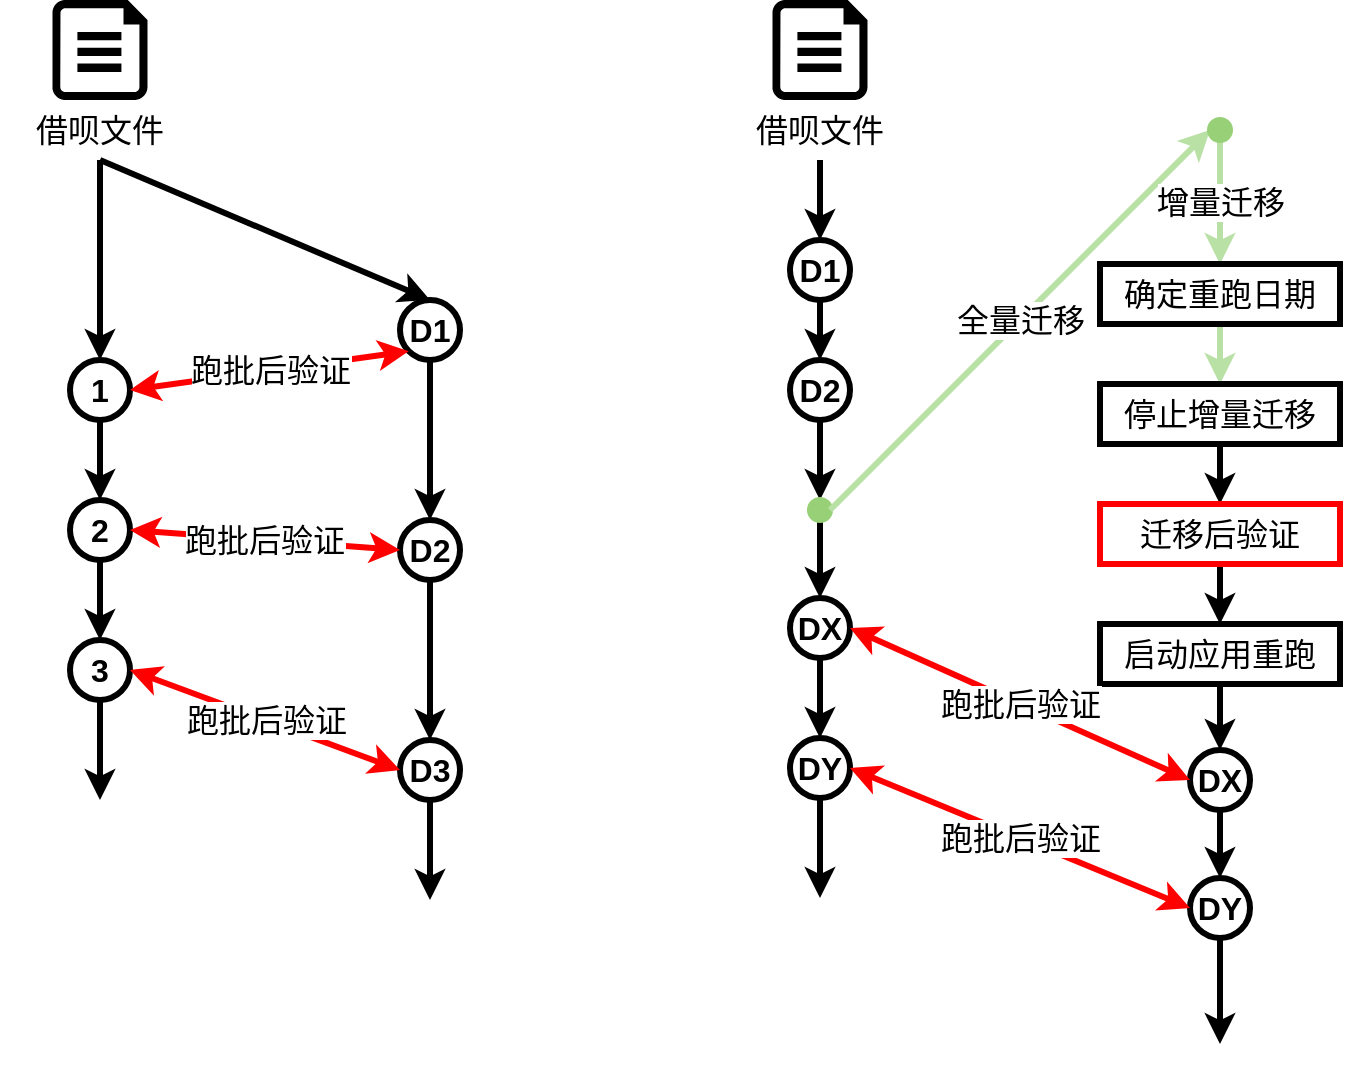 <mxfile version="16.5.1" type="device"><diagram id="KiP89x7n7wauUc2xauf6" name="第 1 页"><mxGraphModel dx="946" dy="725" grid="1" gridSize="10" guides="1" tooltips="1" connect="1" arrows="1" fold="1" page="1" pageScale="1" pageWidth="827" pageHeight="1169" math="0" shadow="0"><root><mxCell id="0"/><mxCell id="1" parent="0"/><mxCell id="rrhmVA4uLRlzDz4WqlKh-4" style="edgeStyle=orthogonalEdgeStyle;rounded=0;orthogonalLoop=1;jettySize=auto;html=1;fontSize=16;strokeWidth=3;" edge="1" parent="1" source="rrhmVA4uLRlzDz4WqlKh-1" target="rrhmVA4uLRlzDz4WqlKh-3"><mxGeometry relative="1" as="geometry"/></mxCell><mxCell id="rrhmVA4uLRlzDz4WqlKh-1" value="1" style="ellipse;whiteSpace=wrap;html=1;aspect=fixed;fontSize=16;fontStyle=1;strokeWidth=3;" vertex="1" parent="1"><mxGeometry x="135" y="190" width="30" height="30" as="geometry"/></mxCell><mxCell id="rrhmVA4uLRlzDz4WqlKh-6" style="edgeStyle=orthogonalEdgeStyle;rounded=0;orthogonalLoop=1;jettySize=auto;html=1;fontSize=16;strokeWidth=3;" edge="1" parent="1" source="rrhmVA4uLRlzDz4WqlKh-3" target="rrhmVA4uLRlzDz4WqlKh-5"><mxGeometry relative="1" as="geometry"/></mxCell><mxCell id="rrhmVA4uLRlzDz4WqlKh-3" value="2" style="ellipse;whiteSpace=wrap;html=1;aspect=fixed;fontSize=16;fontStyle=1;strokeWidth=3;" vertex="1" parent="1"><mxGeometry x="135" y="260" width="30" height="30" as="geometry"/></mxCell><mxCell id="rrhmVA4uLRlzDz4WqlKh-5" value="3" style="ellipse;whiteSpace=wrap;html=1;aspect=fixed;fontSize=16;fontStyle=1;strokeWidth=3;" vertex="1" parent="1"><mxGeometry x="135" y="330" width="30" height="30" as="geometry"/></mxCell><mxCell id="rrhmVA4uLRlzDz4WqlKh-7" style="edgeStyle=orthogonalEdgeStyle;rounded=0;orthogonalLoop=1;jettySize=auto;html=1;fontSize=16;strokeWidth=3;" edge="1" parent="1" source="rrhmVA4uLRlzDz4WqlKh-8" target="rrhmVA4uLRlzDz4WqlKh-10"><mxGeometry relative="1" as="geometry"/></mxCell><mxCell id="rrhmVA4uLRlzDz4WqlKh-8" value="D1" style="ellipse;whiteSpace=wrap;html=1;aspect=fixed;fontSize=16;fontStyle=1;strokeWidth=3;" vertex="1" parent="1"><mxGeometry x="300" y="160" width="30" height="30" as="geometry"/></mxCell><mxCell id="rrhmVA4uLRlzDz4WqlKh-9" style="edgeStyle=orthogonalEdgeStyle;rounded=0;orthogonalLoop=1;jettySize=auto;html=1;fontSize=16;strokeWidth=3;" edge="1" parent="1" source="rrhmVA4uLRlzDz4WqlKh-10" target="rrhmVA4uLRlzDz4WqlKh-11"><mxGeometry relative="1" as="geometry"/></mxCell><mxCell id="rrhmVA4uLRlzDz4WqlKh-10" value="D2" style="ellipse;whiteSpace=wrap;html=1;aspect=fixed;fontSize=16;fontStyle=1;strokeWidth=3;" vertex="1" parent="1"><mxGeometry x="300" y="270" width="30" height="30" as="geometry"/></mxCell><mxCell id="rrhmVA4uLRlzDz4WqlKh-11" value="D3" style="ellipse;whiteSpace=wrap;html=1;aspect=fixed;fontSize=16;fontStyle=1;strokeWidth=3;" vertex="1" parent="1"><mxGeometry x="300" y="380" width="30" height="30" as="geometry"/></mxCell><mxCell id="rrhmVA4uLRlzDz4WqlKh-15" value="" style="group" vertex="1" connectable="0" parent="1"><mxGeometry x="100" y="10" width="100" height="80" as="geometry"/></mxCell><mxCell id="rrhmVA4uLRlzDz4WqlKh-13" value="" style="verticalLabelPosition=bottom;html=1;verticalAlign=top;align=center;strokeColor=none;fillColor=#000000;shape=mxgraph.azure.cloud_services_configuration_file;pointerEvents=1;fontSize=16;" vertex="1" parent="rrhmVA4uLRlzDz4WqlKh-15"><mxGeometry x="26.25" width="47.5" height="50" as="geometry"/></mxCell><mxCell id="rrhmVA4uLRlzDz4WqlKh-14" value="借呗文件" style="text;html=1;strokeColor=none;fillColor=none;align=center;verticalAlign=middle;whiteSpace=wrap;rounded=0;fontSize=16;" vertex="1" parent="rrhmVA4uLRlzDz4WqlKh-15"><mxGeometry y="50" width="100" height="30" as="geometry"/></mxCell><mxCell id="rrhmVA4uLRlzDz4WqlKh-16" value="" style="endArrow=classic;html=1;rounded=0;fontSize=16;exitX=0.5;exitY=1;exitDx=0;exitDy=0;entryX=0.5;entryY=0;entryDx=0;entryDy=0;strokeWidth=3;" edge="1" parent="1" source="rrhmVA4uLRlzDz4WqlKh-14" target="rrhmVA4uLRlzDz4WqlKh-1"><mxGeometry width="50" height="50" relative="1" as="geometry"><mxPoint x="210" y="70" as="sourcePoint"/><mxPoint x="370" y="200" as="targetPoint"/></mxGeometry></mxCell><mxCell id="rrhmVA4uLRlzDz4WqlKh-19" value="" style="endArrow=classic;html=1;rounded=0;fontSize=16;exitX=0.5;exitY=1;exitDx=0;exitDy=0;entryX=0.5;entryY=0;entryDx=0;entryDy=0;strokeWidth=3;" edge="1" parent="1" source="rrhmVA4uLRlzDz4WqlKh-14" target="rrhmVA4uLRlzDz4WqlKh-8"><mxGeometry width="50" height="50" relative="1" as="geometry"><mxPoint x="210" y="220" as="sourcePoint"/><mxPoint x="260" y="170" as="targetPoint"/></mxGeometry></mxCell><mxCell id="rrhmVA4uLRlzDz4WqlKh-21" value="跑批后验证" style="endArrow=classic;startArrow=classic;html=1;rounded=0;fontSize=16;strokeWidth=3;exitX=1;exitY=0.5;exitDx=0;exitDy=0;entryX=0;entryY=1;entryDx=0;entryDy=0;strokeColor=#FF0000;" edge="1" parent="1" source="rrhmVA4uLRlzDz4WqlKh-1" target="rrhmVA4uLRlzDz4WqlKh-8"><mxGeometry width="50" height="50" relative="1" as="geometry"><mxPoint x="320" y="170" as="sourcePoint"/><mxPoint x="390" y="110" as="targetPoint"/></mxGeometry></mxCell><mxCell id="rrhmVA4uLRlzDz4WqlKh-22" value="跑批后验证" style="endArrow=classic;startArrow=classic;html=1;rounded=0;fontSize=16;strokeWidth=3;exitX=1;exitY=0.5;exitDx=0;exitDy=0;entryX=0;entryY=0.5;entryDx=0;entryDy=0;strokeColor=#FF0000;" edge="1" parent="1" source="rrhmVA4uLRlzDz4WqlKh-3" target="rrhmVA4uLRlzDz4WqlKh-10"><mxGeometry width="50" height="50" relative="1" as="geometry"><mxPoint x="80" y="195" as="sourcePoint"/><mxPoint x="124.393" y="165.607" as="targetPoint"/></mxGeometry></mxCell><mxCell id="rrhmVA4uLRlzDz4WqlKh-23" value="跑批后验证" style="endArrow=classic;startArrow=classic;html=1;rounded=0;fontSize=16;strokeWidth=3;exitX=1;exitY=0.5;exitDx=0;exitDy=0;entryX=0;entryY=0.5;entryDx=0;entryDy=0;strokeColor=#FF0000;" edge="1" parent="1" source="rrhmVA4uLRlzDz4WqlKh-5" target="rrhmVA4uLRlzDz4WqlKh-11"><mxGeometry width="50" height="50" relative="1" as="geometry"><mxPoint x="90" y="205" as="sourcePoint"/><mxPoint x="134.393" y="175.607" as="targetPoint"/></mxGeometry></mxCell><mxCell id="rrhmVA4uLRlzDz4WqlKh-24" value="" style="endArrow=classic;html=1;rounded=0;fontSize=16;strokeWidth=3;exitX=0.5;exitY=1;exitDx=0;exitDy=0;" edge="1" parent="1" source="rrhmVA4uLRlzDz4WqlKh-5"><mxGeometry width="50" height="50" relative="1" as="geometry"><mxPoint x="135" y="530" as="sourcePoint"/><mxPoint x="150" y="410" as="targetPoint"/></mxGeometry></mxCell><mxCell id="rrhmVA4uLRlzDz4WqlKh-25" value="" style="endArrow=classic;html=1;rounded=0;fontSize=16;strokeWidth=3;exitX=0.5;exitY=1;exitDx=0;exitDy=0;" edge="1" parent="1" source="rrhmVA4uLRlzDz4WqlKh-11"><mxGeometry width="50" height="50" relative="1" as="geometry"><mxPoint x="205" y="380" as="sourcePoint"/><mxPoint x="315" y="460" as="targetPoint"/></mxGeometry></mxCell><mxCell id="rrhmVA4uLRlzDz4WqlKh-73" style="edgeStyle=orthogonalEdgeStyle;rounded=0;orthogonalLoop=1;jettySize=auto;html=1;fontSize=16;strokeWidth=3;" edge="1" parent="1" source="rrhmVA4uLRlzDz4WqlKh-74" target="rrhmVA4uLRlzDz4WqlKh-76"><mxGeometry relative="1" as="geometry"/></mxCell><mxCell id="rrhmVA4uLRlzDz4WqlKh-74" value="D1" style="ellipse;whiteSpace=wrap;html=1;aspect=fixed;fontSize=16;fontStyle=1;strokeWidth=3;" vertex="1" parent="1"><mxGeometry x="495" y="130" width="30" height="30" as="geometry"/></mxCell><mxCell id="rrhmVA4uLRlzDz4WqlKh-95" style="edgeStyle=orthogonalEdgeStyle;rounded=0;orthogonalLoop=1;jettySize=auto;html=1;entryX=0.5;entryY=0;entryDx=0;entryDy=0;fontSize=16;strokeWidth=3;" edge="1" parent="1" source="rrhmVA4uLRlzDz4WqlKh-76" target="rrhmVA4uLRlzDz4WqlKh-90"><mxGeometry relative="1" as="geometry"/></mxCell><mxCell id="rrhmVA4uLRlzDz4WqlKh-76" value="D2" style="ellipse;whiteSpace=wrap;html=1;aspect=fixed;fontSize=16;fontStyle=1;strokeWidth=3;" vertex="1" parent="1"><mxGeometry x="495" y="190" width="30" height="30" as="geometry"/></mxCell><mxCell id="rrhmVA4uLRlzDz4WqlKh-78" value="" style="group" vertex="1" connectable="0" parent="1"><mxGeometry x="460" y="10" width="100" height="80" as="geometry"/></mxCell><mxCell id="rrhmVA4uLRlzDz4WqlKh-79" value="" style="verticalLabelPosition=bottom;html=1;verticalAlign=top;align=center;strokeColor=none;fillColor=#000000;shape=mxgraph.azure.cloud_services_configuration_file;pointerEvents=1;fontSize=16;" vertex="1" parent="rrhmVA4uLRlzDz4WqlKh-78"><mxGeometry x="26.25" width="47.5" height="50" as="geometry"/></mxCell><mxCell id="rrhmVA4uLRlzDz4WqlKh-80" value="借呗文件" style="text;html=1;strokeColor=none;fillColor=none;align=center;verticalAlign=middle;whiteSpace=wrap;rounded=0;fontSize=16;" vertex="1" parent="rrhmVA4uLRlzDz4WqlKh-78"><mxGeometry y="50" width="100" height="30" as="geometry"/></mxCell><mxCell id="rrhmVA4uLRlzDz4WqlKh-82" value="" style="endArrow=classic;html=1;rounded=0;fontSize=16;exitX=0.5;exitY=1;exitDx=0;exitDy=0;entryX=0.5;entryY=0;entryDx=0;entryDy=0;strokeWidth=3;" edge="1" parent="1" source="rrhmVA4uLRlzDz4WqlKh-80" target="rrhmVA4uLRlzDz4WqlKh-74"><mxGeometry width="50" height="50" relative="1" as="geometry"><mxPoint x="570" y="220" as="sourcePoint"/><mxPoint x="620" y="170" as="targetPoint"/></mxGeometry></mxCell><mxCell id="rrhmVA4uLRlzDz4WqlKh-96" style="edgeStyle=orthogonalEdgeStyle;rounded=0;orthogonalLoop=1;jettySize=auto;html=1;entryX=0.5;entryY=0;entryDx=0;entryDy=0;fontSize=16;strokeWidth=3;" edge="1" parent="1" source="rrhmVA4uLRlzDz4WqlKh-90" target="rrhmVA4uLRlzDz4WqlKh-115"><mxGeometry relative="1" as="geometry"><mxPoint x="510" y="320" as="targetPoint"/></mxGeometry></mxCell><mxCell id="rrhmVA4uLRlzDz4WqlKh-90" value="" style="ellipse;whiteSpace=wrap;html=1;aspect=fixed;fontSize=16;fontStyle=1;strokeWidth=3;strokeColor=#97D077;fillColor=#97D077;" vertex="1" parent="1"><mxGeometry x="505" y="260" width="10" height="10" as="geometry"/></mxCell><mxCell id="rrhmVA4uLRlzDz4WqlKh-97" value="全量迁移" style="endArrow=classic;html=1;rounded=0;fontSize=16;strokeWidth=3;exitX=1;exitY=0.5;exitDx=0;exitDy=0;strokeColor=#B9E0A5;entryX=0;entryY=0.5;entryDx=0;entryDy=0;" edge="1" parent="1" source="rrhmVA4uLRlzDz4WqlKh-90" target="rrhmVA4uLRlzDz4WqlKh-99"><mxGeometry width="50" height="50" relative="1" as="geometry"><mxPoint x="570" y="370" as="sourcePoint"/><mxPoint x="610" y="335" as="targetPoint"/></mxGeometry></mxCell><mxCell id="rrhmVA4uLRlzDz4WqlKh-103" value="增量迁移" style="edgeStyle=orthogonalEdgeStyle;rounded=0;orthogonalLoop=1;jettySize=auto;html=1;fontSize=16;strokeColor=#B9E0A5;strokeWidth=3;entryX=0.5;entryY=0;entryDx=0;entryDy=0;" edge="1" parent="1" source="rrhmVA4uLRlzDz4WqlKh-99" target="rrhmVA4uLRlzDz4WqlKh-108"><mxGeometry relative="1" as="geometry"><mxPoint x="735" y="150" as="targetPoint"/></mxGeometry></mxCell><mxCell id="rrhmVA4uLRlzDz4WqlKh-99" value="" style="ellipse;whiteSpace=wrap;html=1;aspect=fixed;fontSize=16;fontStyle=1;strokeWidth=3;strokeColor=#97D077;fillColor=#97D077;" vertex="1" parent="1"><mxGeometry x="705" y="70" width="10" height="10" as="geometry"/></mxCell><mxCell id="rrhmVA4uLRlzDz4WqlKh-106" style="edgeStyle=orthogonalEdgeStyle;rounded=0;orthogonalLoop=1;jettySize=auto;html=1;fontSize=16;strokeColor=#000000;strokeWidth=3;" edge="1" parent="1" source="rrhmVA4uLRlzDz4WqlKh-101" target="rrhmVA4uLRlzDz4WqlKh-105"><mxGeometry relative="1" as="geometry"/></mxCell><mxCell id="rrhmVA4uLRlzDz4WqlKh-101" value="DX" style="ellipse;whiteSpace=wrap;html=1;aspect=fixed;fontSize=16;fontStyle=1;strokeWidth=3;" vertex="1" parent="1"><mxGeometry x="695" y="385" width="30" height="30" as="geometry"/></mxCell><mxCell id="rrhmVA4uLRlzDz4WqlKh-105" value="DY" style="ellipse;whiteSpace=wrap;html=1;aspect=fixed;fontSize=16;fontStyle=1;strokeWidth=3;" vertex="1" parent="1"><mxGeometry x="695" y="449" width="30" height="30" as="geometry"/></mxCell><mxCell id="rrhmVA4uLRlzDz4WqlKh-111" style="edgeStyle=orthogonalEdgeStyle;rounded=0;orthogonalLoop=1;jettySize=auto;html=1;entryX=0.5;entryY=0;entryDx=0;entryDy=0;fontSize=16;strokeColor=#B9E0A5;strokeWidth=3;" edge="1" parent="1" source="rrhmVA4uLRlzDz4WqlKh-108" target="rrhmVA4uLRlzDz4WqlKh-109"><mxGeometry relative="1" as="geometry"/></mxCell><mxCell id="rrhmVA4uLRlzDz4WqlKh-108" value="确定重跑日期" style="rounded=0;whiteSpace=wrap;html=1;fontSize=16;strokeColor=#000000;strokeWidth=3;fillColor=none;" vertex="1" parent="1"><mxGeometry x="650" y="142" width="120" height="30" as="geometry"/></mxCell><mxCell id="rrhmVA4uLRlzDz4WqlKh-126" style="edgeStyle=orthogonalEdgeStyle;rounded=0;orthogonalLoop=1;jettySize=auto;html=1;entryX=0.5;entryY=0;entryDx=0;entryDy=0;fontSize=16;strokeColor=#000000;strokeWidth=3;" edge="1" parent="1" source="rrhmVA4uLRlzDz4WqlKh-109" target="rrhmVA4uLRlzDz4WqlKh-125"><mxGeometry relative="1" as="geometry"/></mxCell><mxCell id="rrhmVA4uLRlzDz4WqlKh-109" value="停止增量迁移" style="rounded=0;whiteSpace=wrap;html=1;fontSize=16;strokeColor=#000000;strokeWidth=3;fillColor=none;" vertex="1" parent="1"><mxGeometry x="650" y="202" width="120" height="30" as="geometry"/></mxCell><mxCell id="rrhmVA4uLRlzDz4WqlKh-114" style="edgeStyle=orthogonalEdgeStyle;rounded=0;orthogonalLoop=1;jettySize=auto;html=1;entryX=0.5;entryY=0;entryDx=0;entryDy=0;fontSize=16;strokeColor=#000000;strokeWidth=3;" edge="1" parent="1" source="rrhmVA4uLRlzDz4WqlKh-112" target="rrhmVA4uLRlzDz4WqlKh-101"><mxGeometry relative="1" as="geometry"/></mxCell><mxCell id="rrhmVA4uLRlzDz4WqlKh-112" value="启动应用重跑" style="rounded=0;whiteSpace=wrap;html=1;fontSize=16;strokeColor=#000000;strokeWidth=3;fillColor=none;" vertex="1" parent="1"><mxGeometry x="650" y="322" width="120" height="30" as="geometry"/></mxCell><mxCell id="rrhmVA4uLRlzDz4WqlKh-117" style="edgeStyle=orthogonalEdgeStyle;rounded=0;orthogonalLoop=1;jettySize=auto;html=1;entryX=0.5;entryY=0;entryDx=0;entryDy=0;fontSize=16;strokeColor=#000000;strokeWidth=3;" edge="1" parent="1" source="rrhmVA4uLRlzDz4WqlKh-115" target="rrhmVA4uLRlzDz4WqlKh-116"><mxGeometry relative="1" as="geometry"/></mxCell><mxCell id="rrhmVA4uLRlzDz4WqlKh-115" value="DX" style="ellipse;whiteSpace=wrap;html=1;aspect=fixed;fontSize=16;fontStyle=1;strokeWidth=3;" vertex="1" parent="1"><mxGeometry x="495" y="309" width="30" height="30" as="geometry"/></mxCell><mxCell id="rrhmVA4uLRlzDz4WqlKh-116" value="DY" style="ellipse;whiteSpace=wrap;html=1;aspect=fixed;fontSize=16;fontStyle=1;strokeWidth=3;" vertex="1" parent="1"><mxGeometry x="495" y="379" width="30" height="30" as="geometry"/></mxCell><mxCell id="rrhmVA4uLRlzDz4WqlKh-127" style="edgeStyle=orthogonalEdgeStyle;rounded=0;orthogonalLoop=1;jettySize=auto;html=1;entryX=0.5;entryY=0;entryDx=0;entryDy=0;fontSize=16;strokeColor=#000000;strokeWidth=3;" edge="1" parent="1" source="rrhmVA4uLRlzDz4WqlKh-125" target="rrhmVA4uLRlzDz4WqlKh-112"><mxGeometry relative="1" as="geometry"/></mxCell><mxCell id="rrhmVA4uLRlzDz4WqlKh-125" value="迁移后验证" style="rounded=0;whiteSpace=wrap;html=1;fontSize=16;strokeColor=#FF0000;strokeWidth=3;fillColor=none;" vertex="1" parent="1"><mxGeometry x="650" y="262" width="120" height="30" as="geometry"/></mxCell><mxCell id="rrhmVA4uLRlzDz4WqlKh-128" value="跑批后验证" style="endArrow=classic;startArrow=classic;html=1;rounded=0;fontSize=16;strokeWidth=3;exitX=1;exitY=0.5;exitDx=0;exitDy=0;entryX=0;entryY=0.5;entryDx=0;entryDy=0;strokeColor=#FF0000;" edge="1" parent="1" source="rrhmVA4uLRlzDz4WqlKh-115" target="rrhmVA4uLRlzDz4WqlKh-101"><mxGeometry width="50" height="50" relative="1" as="geometry"><mxPoint x="220.0" y="480" as="sourcePoint"/><mxPoint x="355.0" y="530" as="targetPoint"/></mxGeometry></mxCell><mxCell id="rrhmVA4uLRlzDz4WqlKh-129" value="跑批后验证" style="endArrow=classic;startArrow=classic;html=1;rounded=0;fontSize=16;strokeWidth=3;exitX=1;exitY=0.5;exitDx=0;exitDy=0;entryX=0;entryY=0.5;entryDx=0;entryDy=0;strokeColor=#FF0000;" edge="1" parent="1" source="rrhmVA4uLRlzDz4WqlKh-116" target="rrhmVA4uLRlzDz4WqlKh-105"><mxGeometry width="50" height="50" relative="1" as="geometry"><mxPoint x="535" y="445" as="sourcePoint"/><mxPoint x="705" y="435" as="targetPoint"/></mxGeometry></mxCell><mxCell id="rrhmVA4uLRlzDz4WqlKh-130" value="" style="endArrow=classic;html=1;rounded=0;fontSize=16;strokeWidth=3;exitX=0.5;exitY=1;exitDx=0;exitDy=0;" edge="1" parent="1" source="rrhmVA4uLRlzDz4WqlKh-116"><mxGeometry width="50" height="50" relative="1" as="geometry"><mxPoint x="420" y="419" as="sourcePoint"/><mxPoint x="510" y="459" as="targetPoint"/></mxGeometry></mxCell><mxCell id="rrhmVA4uLRlzDz4WqlKh-131" value="" style="endArrow=classic;html=1;rounded=0;fontSize=16;strokeWidth=3;exitX=0.5;exitY=1;exitDx=0;exitDy=0;" edge="1" parent="1" source="rrhmVA4uLRlzDz4WqlKh-105"><mxGeometry width="50" height="50" relative="1" as="geometry"><mxPoint x="520" y="512" as="sourcePoint"/><mxPoint x="710" y="532" as="targetPoint"/></mxGeometry></mxCell></root></mxGraphModel></diagram></mxfile>